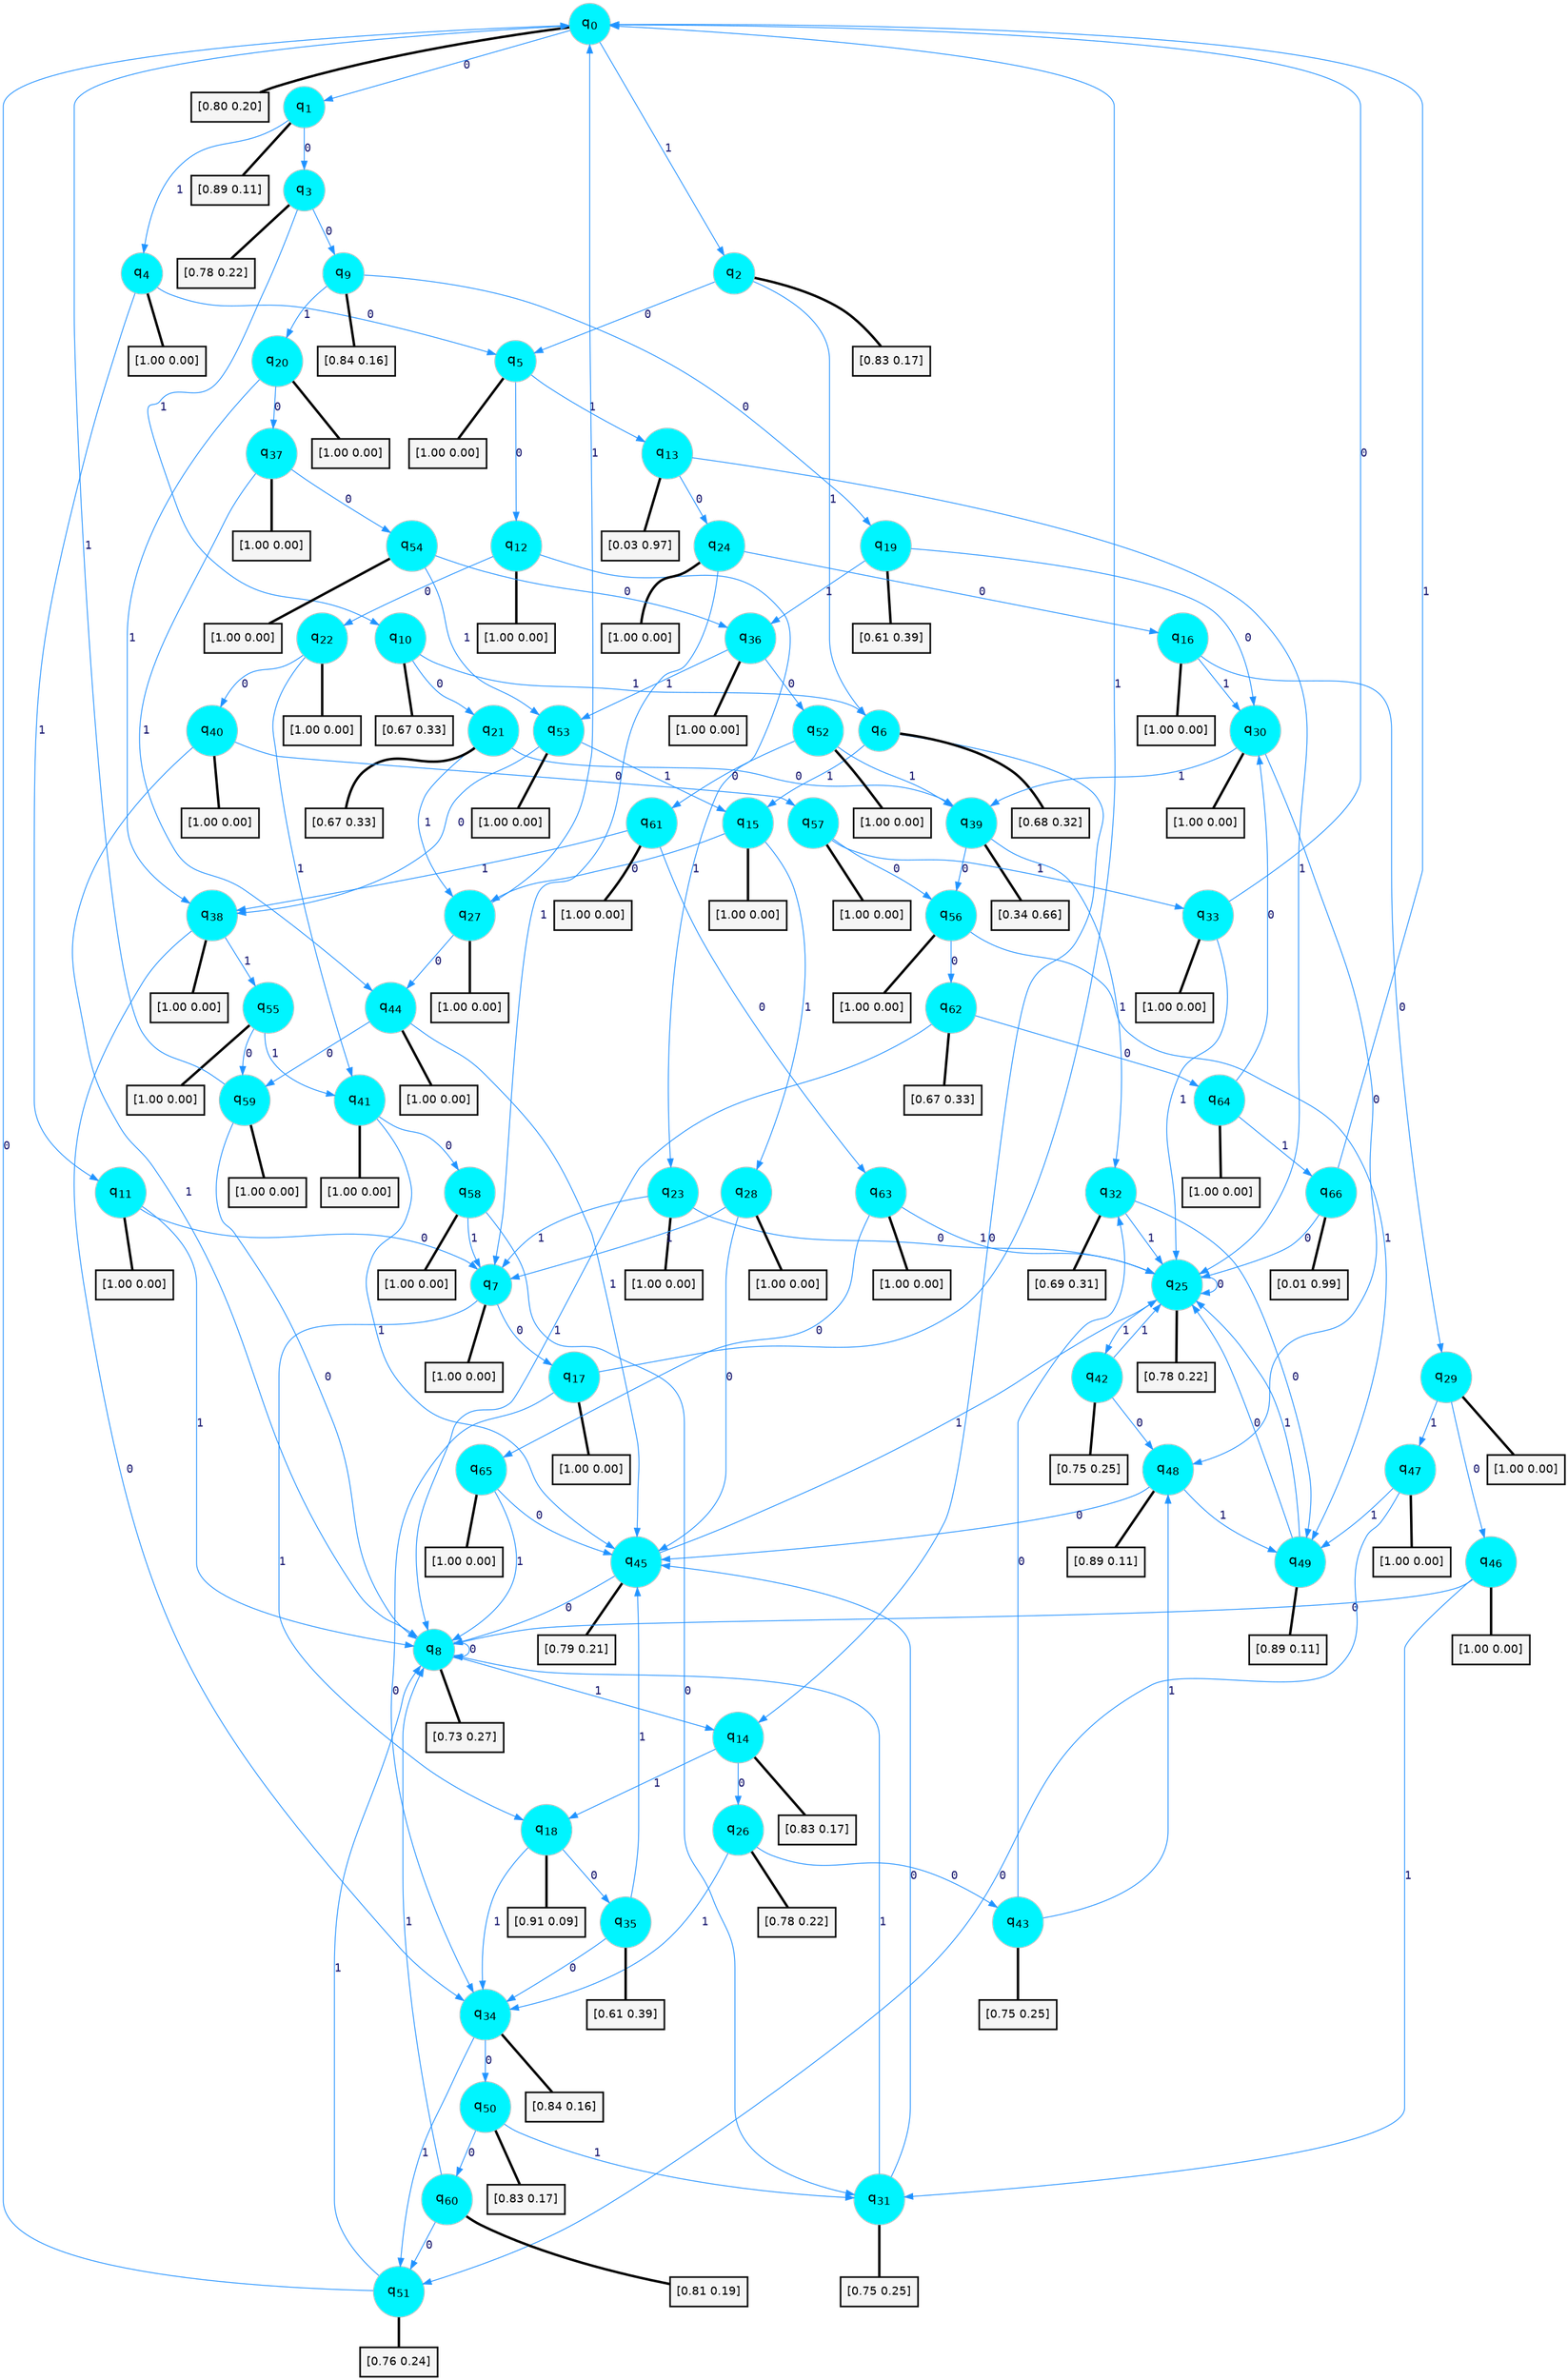 digraph G {
graph [
bgcolor=transparent, dpi=300, rankdir=TD, size="40,25"];
node [
color=gray, fillcolor=turquoise1, fontcolor=black, fontname=Helvetica, fontsize=16, fontweight=bold, shape=circle, style=filled];
edge [
arrowsize=1, color=dodgerblue1, fontcolor=midnightblue, fontname=courier, fontweight=bold, penwidth=1, style=solid, weight=20];
0[label=<q<SUB>0</SUB>>];
1[label=<q<SUB>1</SUB>>];
2[label=<q<SUB>2</SUB>>];
3[label=<q<SUB>3</SUB>>];
4[label=<q<SUB>4</SUB>>];
5[label=<q<SUB>5</SUB>>];
6[label=<q<SUB>6</SUB>>];
7[label=<q<SUB>7</SUB>>];
8[label=<q<SUB>8</SUB>>];
9[label=<q<SUB>9</SUB>>];
10[label=<q<SUB>10</SUB>>];
11[label=<q<SUB>11</SUB>>];
12[label=<q<SUB>12</SUB>>];
13[label=<q<SUB>13</SUB>>];
14[label=<q<SUB>14</SUB>>];
15[label=<q<SUB>15</SUB>>];
16[label=<q<SUB>16</SUB>>];
17[label=<q<SUB>17</SUB>>];
18[label=<q<SUB>18</SUB>>];
19[label=<q<SUB>19</SUB>>];
20[label=<q<SUB>20</SUB>>];
21[label=<q<SUB>21</SUB>>];
22[label=<q<SUB>22</SUB>>];
23[label=<q<SUB>23</SUB>>];
24[label=<q<SUB>24</SUB>>];
25[label=<q<SUB>25</SUB>>];
26[label=<q<SUB>26</SUB>>];
27[label=<q<SUB>27</SUB>>];
28[label=<q<SUB>28</SUB>>];
29[label=<q<SUB>29</SUB>>];
30[label=<q<SUB>30</SUB>>];
31[label=<q<SUB>31</SUB>>];
32[label=<q<SUB>32</SUB>>];
33[label=<q<SUB>33</SUB>>];
34[label=<q<SUB>34</SUB>>];
35[label=<q<SUB>35</SUB>>];
36[label=<q<SUB>36</SUB>>];
37[label=<q<SUB>37</SUB>>];
38[label=<q<SUB>38</SUB>>];
39[label=<q<SUB>39</SUB>>];
40[label=<q<SUB>40</SUB>>];
41[label=<q<SUB>41</SUB>>];
42[label=<q<SUB>42</SUB>>];
43[label=<q<SUB>43</SUB>>];
44[label=<q<SUB>44</SUB>>];
45[label=<q<SUB>45</SUB>>];
46[label=<q<SUB>46</SUB>>];
47[label=<q<SUB>47</SUB>>];
48[label=<q<SUB>48</SUB>>];
49[label=<q<SUB>49</SUB>>];
50[label=<q<SUB>50</SUB>>];
51[label=<q<SUB>51</SUB>>];
52[label=<q<SUB>52</SUB>>];
53[label=<q<SUB>53</SUB>>];
54[label=<q<SUB>54</SUB>>];
55[label=<q<SUB>55</SUB>>];
56[label=<q<SUB>56</SUB>>];
57[label=<q<SUB>57</SUB>>];
58[label=<q<SUB>58</SUB>>];
59[label=<q<SUB>59</SUB>>];
60[label=<q<SUB>60</SUB>>];
61[label=<q<SUB>61</SUB>>];
62[label=<q<SUB>62</SUB>>];
63[label=<q<SUB>63</SUB>>];
64[label=<q<SUB>64</SUB>>];
65[label=<q<SUB>65</SUB>>];
66[label=<q<SUB>66</SUB>>];
67[label="[0.80 0.20]", shape=box,fontcolor=black, fontname=Helvetica, fontsize=14, penwidth=2, fillcolor=whitesmoke,color=black];
68[label="[0.89 0.11]", shape=box,fontcolor=black, fontname=Helvetica, fontsize=14, penwidth=2, fillcolor=whitesmoke,color=black];
69[label="[0.83 0.17]", shape=box,fontcolor=black, fontname=Helvetica, fontsize=14, penwidth=2, fillcolor=whitesmoke,color=black];
70[label="[0.78 0.22]", shape=box,fontcolor=black, fontname=Helvetica, fontsize=14, penwidth=2, fillcolor=whitesmoke,color=black];
71[label="[1.00 0.00]", shape=box,fontcolor=black, fontname=Helvetica, fontsize=14, penwidth=2, fillcolor=whitesmoke,color=black];
72[label="[1.00 0.00]", shape=box,fontcolor=black, fontname=Helvetica, fontsize=14, penwidth=2, fillcolor=whitesmoke,color=black];
73[label="[0.68 0.32]", shape=box,fontcolor=black, fontname=Helvetica, fontsize=14, penwidth=2, fillcolor=whitesmoke,color=black];
74[label="[1.00 0.00]", shape=box,fontcolor=black, fontname=Helvetica, fontsize=14, penwidth=2, fillcolor=whitesmoke,color=black];
75[label="[0.73 0.27]", shape=box,fontcolor=black, fontname=Helvetica, fontsize=14, penwidth=2, fillcolor=whitesmoke,color=black];
76[label="[0.84 0.16]", shape=box,fontcolor=black, fontname=Helvetica, fontsize=14, penwidth=2, fillcolor=whitesmoke,color=black];
77[label="[0.67 0.33]", shape=box,fontcolor=black, fontname=Helvetica, fontsize=14, penwidth=2, fillcolor=whitesmoke,color=black];
78[label="[1.00 0.00]", shape=box,fontcolor=black, fontname=Helvetica, fontsize=14, penwidth=2, fillcolor=whitesmoke,color=black];
79[label="[1.00 0.00]", shape=box,fontcolor=black, fontname=Helvetica, fontsize=14, penwidth=2, fillcolor=whitesmoke,color=black];
80[label="[0.03 0.97]", shape=box,fontcolor=black, fontname=Helvetica, fontsize=14, penwidth=2, fillcolor=whitesmoke,color=black];
81[label="[0.83 0.17]", shape=box,fontcolor=black, fontname=Helvetica, fontsize=14, penwidth=2, fillcolor=whitesmoke,color=black];
82[label="[1.00 0.00]", shape=box,fontcolor=black, fontname=Helvetica, fontsize=14, penwidth=2, fillcolor=whitesmoke,color=black];
83[label="[1.00 0.00]", shape=box,fontcolor=black, fontname=Helvetica, fontsize=14, penwidth=2, fillcolor=whitesmoke,color=black];
84[label="[1.00 0.00]", shape=box,fontcolor=black, fontname=Helvetica, fontsize=14, penwidth=2, fillcolor=whitesmoke,color=black];
85[label="[0.91 0.09]", shape=box,fontcolor=black, fontname=Helvetica, fontsize=14, penwidth=2, fillcolor=whitesmoke,color=black];
86[label="[0.61 0.39]", shape=box,fontcolor=black, fontname=Helvetica, fontsize=14, penwidth=2, fillcolor=whitesmoke,color=black];
87[label="[1.00 0.00]", shape=box,fontcolor=black, fontname=Helvetica, fontsize=14, penwidth=2, fillcolor=whitesmoke,color=black];
88[label="[0.67 0.33]", shape=box,fontcolor=black, fontname=Helvetica, fontsize=14, penwidth=2, fillcolor=whitesmoke,color=black];
89[label="[1.00 0.00]", shape=box,fontcolor=black, fontname=Helvetica, fontsize=14, penwidth=2, fillcolor=whitesmoke,color=black];
90[label="[1.00 0.00]", shape=box,fontcolor=black, fontname=Helvetica, fontsize=14, penwidth=2, fillcolor=whitesmoke,color=black];
91[label="[1.00 0.00]", shape=box,fontcolor=black, fontname=Helvetica, fontsize=14, penwidth=2, fillcolor=whitesmoke,color=black];
92[label="[0.78 0.22]", shape=box,fontcolor=black, fontname=Helvetica, fontsize=14, penwidth=2, fillcolor=whitesmoke,color=black];
93[label="[0.78 0.22]", shape=box,fontcolor=black, fontname=Helvetica, fontsize=14, penwidth=2, fillcolor=whitesmoke,color=black];
94[label="[1.00 0.00]", shape=box,fontcolor=black, fontname=Helvetica, fontsize=14, penwidth=2, fillcolor=whitesmoke,color=black];
95[label="[1.00 0.00]", shape=box,fontcolor=black, fontname=Helvetica, fontsize=14, penwidth=2, fillcolor=whitesmoke,color=black];
96[label="[1.00 0.00]", shape=box,fontcolor=black, fontname=Helvetica, fontsize=14, penwidth=2, fillcolor=whitesmoke,color=black];
97[label="[1.00 0.00]", shape=box,fontcolor=black, fontname=Helvetica, fontsize=14, penwidth=2, fillcolor=whitesmoke,color=black];
98[label="[0.75 0.25]", shape=box,fontcolor=black, fontname=Helvetica, fontsize=14, penwidth=2, fillcolor=whitesmoke,color=black];
99[label="[0.69 0.31]", shape=box,fontcolor=black, fontname=Helvetica, fontsize=14, penwidth=2, fillcolor=whitesmoke,color=black];
100[label="[1.00 0.00]", shape=box,fontcolor=black, fontname=Helvetica, fontsize=14, penwidth=2, fillcolor=whitesmoke,color=black];
101[label="[0.84 0.16]", shape=box,fontcolor=black, fontname=Helvetica, fontsize=14, penwidth=2, fillcolor=whitesmoke,color=black];
102[label="[0.61 0.39]", shape=box,fontcolor=black, fontname=Helvetica, fontsize=14, penwidth=2, fillcolor=whitesmoke,color=black];
103[label="[1.00 0.00]", shape=box,fontcolor=black, fontname=Helvetica, fontsize=14, penwidth=2, fillcolor=whitesmoke,color=black];
104[label="[1.00 0.00]", shape=box,fontcolor=black, fontname=Helvetica, fontsize=14, penwidth=2, fillcolor=whitesmoke,color=black];
105[label="[1.00 0.00]", shape=box,fontcolor=black, fontname=Helvetica, fontsize=14, penwidth=2, fillcolor=whitesmoke,color=black];
106[label="[0.34 0.66]", shape=box,fontcolor=black, fontname=Helvetica, fontsize=14, penwidth=2, fillcolor=whitesmoke,color=black];
107[label="[1.00 0.00]", shape=box,fontcolor=black, fontname=Helvetica, fontsize=14, penwidth=2, fillcolor=whitesmoke,color=black];
108[label="[1.00 0.00]", shape=box,fontcolor=black, fontname=Helvetica, fontsize=14, penwidth=2, fillcolor=whitesmoke,color=black];
109[label="[0.75 0.25]", shape=box,fontcolor=black, fontname=Helvetica, fontsize=14, penwidth=2, fillcolor=whitesmoke,color=black];
110[label="[0.75 0.25]", shape=box,fontcolor=black, fontname=Helvetica, fontsize=14, penwidth=2, fillcolor=whitesmoke,color=black];
111[label="[1.00 0.00]", shape=box,fontcolor=black, fontname=Helvetica, fontsize=14, penwidth=2, fillcolor=whitesmoke,color=black];
112[label="[0.79 0.21]", shape=box,fontcolor=black, fontname=Helvetica, fontsize=14, penwidth=2, fillcolor=whitesmoke,color=black];
113[label="[1.00 0.00]", shape=box,fontcolor=black, fontname=Helvetica, fontsize=14, penwidth=2, fillcolor=whitesmoke,color=black];
114[label="[1.00 0.00]", shape=box,fontcolor=black, fontname=Helvetica, fontsize=14, penwidth=2, fillcolor=whitesmoke,color=black];
115[label="[0.89 0.11]", shape=box,fontcolor=black, fontname=Helvetica, fontsize=14, penwidth=2, fillcolor=whitesmoke,color=black];
116[label="[0.89 0.11]", shape=box,fontcolor=black, fontname=Helvetica, fontsize=14, penwidth=2, fillcolor=whitesmoke,color=black];
117[label="[0.83 0.17]", shape=box,fontcolor=black, fontname=Helvetica, fontsize=14, penwidth=2, fillcolor=whitesmoke,color=black];
118[label="[0.76 0.24]", shape=box,fontcolor=black, fontname=Helvetica, fontsize=14, penwidth=2, fillcolor=whitesmoke,color=black];
119[label="[1.00 0.00]", shape=box,fontcolor=black, fontname=Helvetica, fontsize=14, penwidth=2, fillcolor=whitesmoke,color=black];
120[label="[1.00 0.00]", shape=box,fontcolor=black, fontname=Helvetica, fontsize=14, penwidth=2, fillcolor=whitesmoke,color=black];
121[label="[1.00 0.00]", shape=box,fontcolor=black, fontname=Helvetica, fontsize=14, penwidth=2, fillcolor=whitesmoke,color=black];
122[label="[1.00 0.00]", shape=box,fontcolor=black, fontname=Helvetica, fontsize=14, penwidth=2, fillcolor=whitesmoke,color=black];
123[label="[1.00 0.00]", shape=box,fontcolor=black, fontname=Helvetica, fontsize=14, penwidth=2, fillcolor=whitesmoke,color=black];
124[label="[1.00 0.00]", shape=box,fontcolor=black, fontname=Helvetica, fontsize=14, penwidth=2, fillcolor=whitesmoke,color=black];
125[label="[1.00 0.00]", shape=box,fontcolor=black, fontname=Helvetica, fontsize=14, penwidth=2, fillcolor=whitesmoke,color=black];
126[label="[1.00 0.00]", shape=box,fontcolor=black, fontname=Helvetica, fontsize=14, penwidth=2, fillcolor=whitesmoke,color=black];
127[label="[0.81 0.19]", shape=box,fontcolor=black, fontname=Helvetica, fontsize=14, penwidth=2, fillcolor=whitesmoke,color=black];
128[label="[1.00 0.00]", shape=box,fontcolor=black, fontname=Helvetica, fontsize=14, penwidth=2, fillcolor=whitesmoke,color=black];
129[label="[0.67 0.33]", shape=box,fontcolor=black, fontname=Helvetica, fontsize=14, penwidth=2, fillcolor=whitesmoke,color=black];
130[label="[1.00 0.00]", shape=box,fontcolor=black, fontname=Helvetica, fontsize=14, penwidth=2, fillcolor=whitesmoke,color=black];
131[label="[1.00 0.00]", shape=box,fontcolor=black, fontname=Helvetica, fontsize=14, penwidth=2, fillcolor=whitesmoke,color=black];
132[label="[1.00 0.00]", shape=box,fontcolor=black, fontname=Helvetica, fontsize=14, penwidth=2, fillcolor=whitesmoke,color=black];
133[label="[0.01 0.99]", shape=box,fontcolor=black, fontname=Helvetica, fontsize=14, penwidth=2, fillcolor=whitesmoke,color=black];
0->1 [label=0];
0->2 [label=1];
0->67 [arrowhead=none, penwidth=3,color=black];
1->3 [label=0];
1->4 [label=1];
1->68 [arrowhead=none, penwidth=3,color=black];
2->5 [label=0];
2->6 [label=1];
2->69 [arrowhead=none, penwidth=3,color=black];
3->9 [label=0];
3->10 [label=1];
3->70 [arrowhead=none, penwidth=3,color=black];
4->5 [label=0];
4->11 [label=1];
4->71 [arrowhead=none, penwidth=3,color=black];
5->12 [label=0];
5->13 [label=1];
5->72 [arrowhead=none, penwidth=3,color=black];
6->14 [label=0];
6->15 [label=1];
6->73 [arrowhead=none, penwidth=3,color=black];
7->17 [label=0];
7->18 [label=1];
7->74 [arrowhead=none, penwidth=3,color=black];
8->8 [label=0];
8->14 [label=1];
8->75 [arrowhead=none, penwidth=3,color=black];
9->19 [label=0];
9->20 [label=1];
9->76 [arrowhead=none, penwidth=3,color=black];
10->21 [label=0];
10->6 [label=1];
10->77 [arrowhead=none, penwidth=3,color=black];
11->7 [label=0];
11->8 [label=1];
11->78 [arrowhead=none, penwidth=3,color=black];
12->22 [label=0];
12->23 [label=1];
12->79 [arrowhead=none, penwidth=3,color=black];
13->24 [label=0];
13->25 [label=1];
13->80 [arrowhead=none, penwidth=3,color=black];
14->26 [label=0];
14->18 [label=1];
14->81 [arrowhead=none, penwidth=3,color=black];
15->27 [label=0];
15->28 [label=1];
15->82 [arrowhead=none, penwidth=3,color=black];
16->29 [label=0];
16->30 [label=1];
16->83 [arrowhead=none, penwidth=3,color=black];
17->34 [label=0];
17->0 [label=1];
17->84 [arrowhead=none, penwidth=3,color=black];
18->35 [label=0];
18->34 [label=1];
18->85 [arrowhead=none, penwidth=3,color=black];
19->30 [label=0];
19->36 [label=1];
19->86 [arrowhead=none, penwidth=3,color=black];
20->37 [label=0];
20->38 [label=1];
20->87 [arrowhead=none, penwidth=3,color=black];
21->39 [label=0];
21->27 [label=1];
21->88 [arrowhead=none, penwidth=3,color=black];
22->40 [label=0];
22->41 [label=1];
22->89 [arrowhead=none, penwidth=3,color=black];
23->25 [label=0];
23->7 [label=1];
23->90 [arrowhead=none, penwidth=3,color=black];
24->16 [label=0];
24->7 [label=1];
24->91 [arrowhead=none, penwidth=3,color=black];
25->25 [label=0];
25->42 [label=1];
25->92 [arrowhead=none, penwidth=3,color=black];
26->43 [label=0];
26->34 [label=1];
26->93 [arrowhead=none, penwidth=3,color=black];
27->44 [label=0];
27->0 [label=1];
27->94 [arrowhead=none, penwidth=3,color=black];
28->45 [label=0];
28->7 [label=1];
28->95 [arrowhead=none, penwidth=3,color=black];
29->46 [label=0];
29->47 [label=1];
29->96 [arrowhead=none, penwidth=3,color=black];
30->48 [label=0];
30->39 [label=1];
30->97 [arrowhead=none, penwidth=3,color=black];
31->45 [label=0];
31->8 [label=1];
31->98 [arrowhead=none, penwidth=3,color=black];
32->49 [label=0];
32->25 [label=1];
32->99 [arrowhead=none, penwidth=3,color=black];
33->0 [label=0];
33->25 [label=1];
33->100 [arrowhead=none, penwidth=3,color=black];
34->50 [label=0];
34->51 [label=1];
34->101 [arrowhead=none, penwidth=3,color=black];
35->34 [label=0];
35->45 [label=1];
35->102 [arrowhead=none, penwidth=3,color=black];
36->52 [label=0];
36->53 [label=1];
36->103 [arrowhead=none, penwidth=3,color=black];
37->54 [label=0];
37->44 [label=1];
37->104 [arrowhead=none, penwidth=3,color=black];
38->34 [label=0];
38->55 [label=1];
38->105 [arrowhead=none, penwidth=3,color=black];
39->56 [label=0];
39->32 [label=1];
39->106 [arrowhead=none, penwidth=3,color=black];
40->57 [label=0];
40->8 [label=1];
40->107 [arrowhead=none, penwidth=3,color=black];
41->58 [label=0];
41->45 [label=1];
41->108 [arrowhead=none, penwidth=3,color=black];
42->48 [label=0];
42->25 [label=1];
42->109 [arrowhead=none, penwidth=3,color=black];
43->32 [label=0];
43->48 [label=1];
43->110 [arrowhead=none, penwidth=3,color=black];
44->59 [label=0];
44->45 [label=1];
44->111 [arrowhead=none, penwidth=3,color=black];
45->8 [label=0];
45->25 [label=1];
45->112 [arrowhead=none, penwidth=3,color=black];
46->8 [label=0];
46->31 [label=1];
46->113 [arrowhead=none, penwidth=3,color=black];
47->51 [label=0];
47->49 [label=1];
47->114 [arrowhead=none, penwidth=3,color=black];
48->45 [label=0];
48->49 [label=1];
48->115 [arrowhead=none, penwidth=3,color=black];
49->25 [label=0];
49->25 [label=1];
49->116 [arrowhead=none, penwidth=3,color=black];
50->60 [label=0];
50->31 [label=1];
50->117 [arrowhead=none, penwidth=3,color=black];
51->0 [label=0];
51->8 [label=1];
51->118 [arrowhead=none, penwidth=3,color=black];
52->61 [label=0];
52->39 [label=1];
52->119 [arrowhead=none, penwidth=3,color=black];
53->38 [label=0];
53->15 [label=1];
53->120 [arrowhead=none, penwidth=3,color=black];
54->36 [label=0];
54->53 [label=1];
54->121 [arrowhead=none, penwidth=3,color=black];
55->59 [label=0];
55->41 [label=1];
55->122 [arrowhead=none, penwidth=3,color=black];
56->62 [label=0];
56->49 [label=1];
56->123 [arrowhead=none, penwidth=3,color=black];
57->56 [label=0];
57->33 [label=1];
57->124 [arrowhead=none, penwidth=3,color=black];
58->31 [label=0];
58->7 [label=1];
58->125 [arrowhead=none, penwidth=3,color=black];
59->8 [label=0];
59->0 [label=1];
59->126 [arrowhead=none, penwidth=3,color=black];
60->51 [label=0];
60->8 [label=1];
60->127 [arrowhead=none, penwidth=3,color=black];
61->63 [label=0];
61->38 [label=1];
61->128 [arrowhead=none, penwidth=3,color=black];
62->64 [label=0];
62->8 [label=1];
62->129 [arrowhead=none, penwidth=3,color=black];
63->65 [label=0];
63->25 [label=1];
63->130 [arrowhead=none, penwidth=3,color=black];
64->30 [label=0];
64->66 [label=1];
64->131 [arrowhead=none, penwidth=3,color=black];
65->45 [label=0];
65->8 [label=1];
65->132 [arrowhead=none, penwidth=3,color=black];
66->25 [label=0];
66->0 [label=1];
66->133 [arrowhead=none, penwidth=3,color=black];
}
